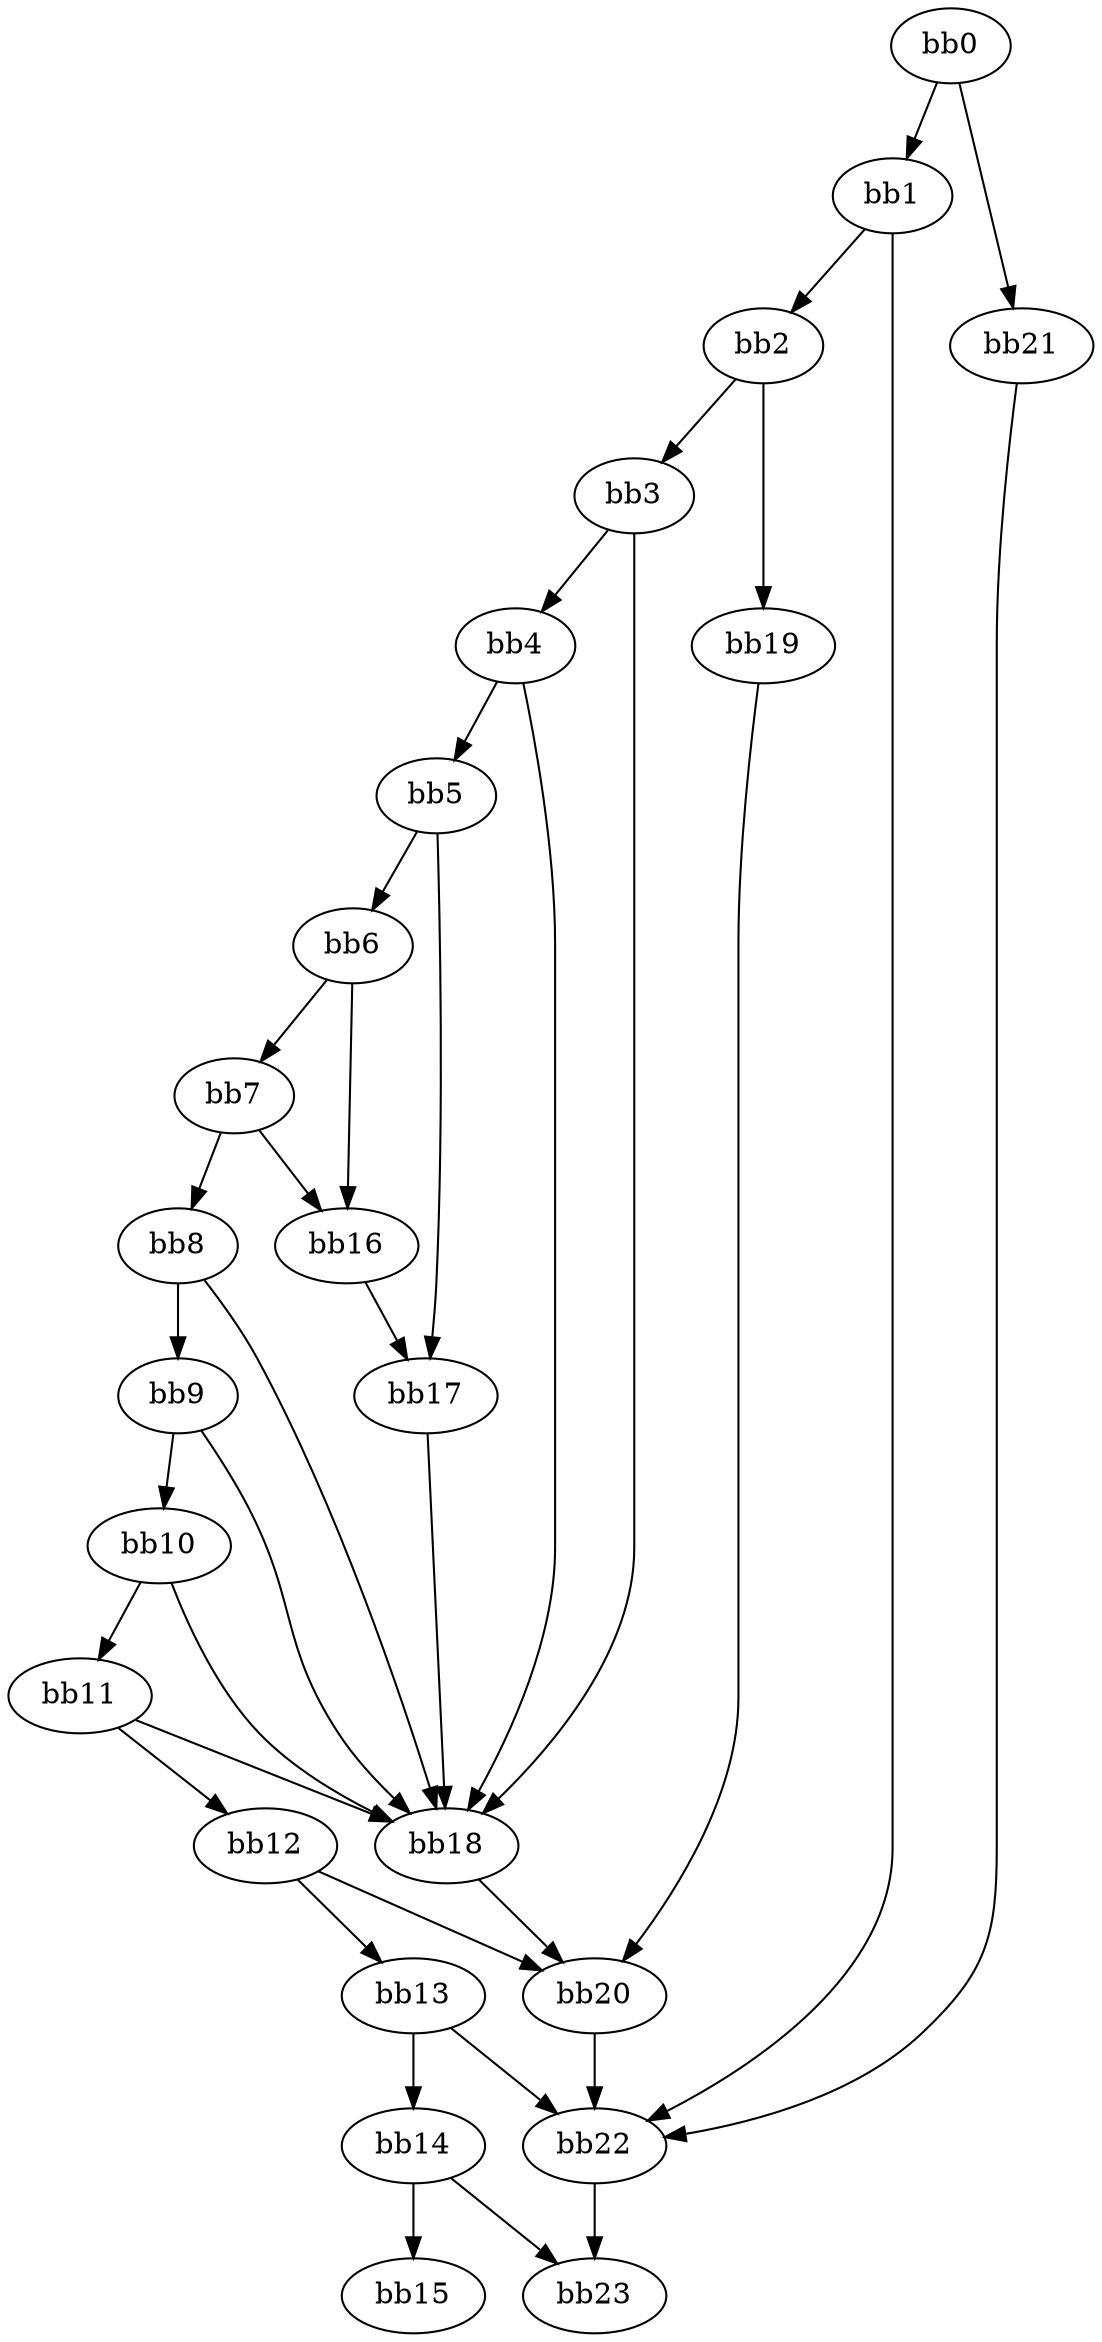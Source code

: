 digraph {
    0 [ label = "bb0\l" ]
    1 [ label = "bb1\l" ]
    2 [ label = "bb2\l" ]
    3 [ label = "bb3\l" ]
    4 [ label = "bb4\l" ]
    5 [ label = "bb5\l" ]
    6 [ label = "bb6\l" ]
    7 [ label = "bb7\l" ]
    8 [ label = "bb8\l" ]
    9 [ label = "bb9\l" ]
    10 [ label = "bb10\l" ]
    11 [ label = "bb11\l" ]
    12 [ label = "bb12\l" ]
    13 [ label = "bb13\l" ]
    14 [ label = "bb14\l" ]
    15 [ label = "bb15\l" ]
    16 [ label = "bb16\l" ]
    17 [ label = "bb17\l" ]
    18 [ label = "bb18\l" ]
    19 [ label = "bb19\l" ]
    20 [ label = "bb20\l" ]
    21 [ label = "bb21\l" ]
    22 [ label = "bb22\l" ]
    23 [ label = "bb23\l" ]
    0 -> 1 [ ]
    0 -> 21 [ ]
    1 -> 2 [ ]
    1 -> 22 [ ]
    2 -> 3 [ ]
    2 -> 19 [ ]
    3 -> 4 [ ]
    3 -> 18 [ ]
    4 -> 5 [ ]
    4 -> 18 [ ]
    5 -> 6 [ ]
    5 -> 17 [ ]
    6 -> 7 [ ]
    6 -> 16 [ ]
    7 -> 8 [ ]
    7 -> 16 [ ]
    8 -> 9 [ ]
    8 -> 18 [ ]
    9 -> 10 [ ]
    9 -> 18 [ ]
    10 -> 11 [ ]
    10 -> 18 [ ]
    11 -> 12 [ ]
    11 -> 18 [ ]
    12 -> 13 [ ]
    12 -> 20 [ ]
    13 -> 14 [ ]
    13 -> 22 [ ]
    14 -> 15 [ ]
    14 -> 23 [ ]
    16 -> 17 [ ]
    17 -> 18 [ ]
    18 -> 20 [ ]
    19 -> 20 [ ]
    20 -> 22 [ ]
    21 -> 22 [ ]
    22 -> 23 [ ]
}

